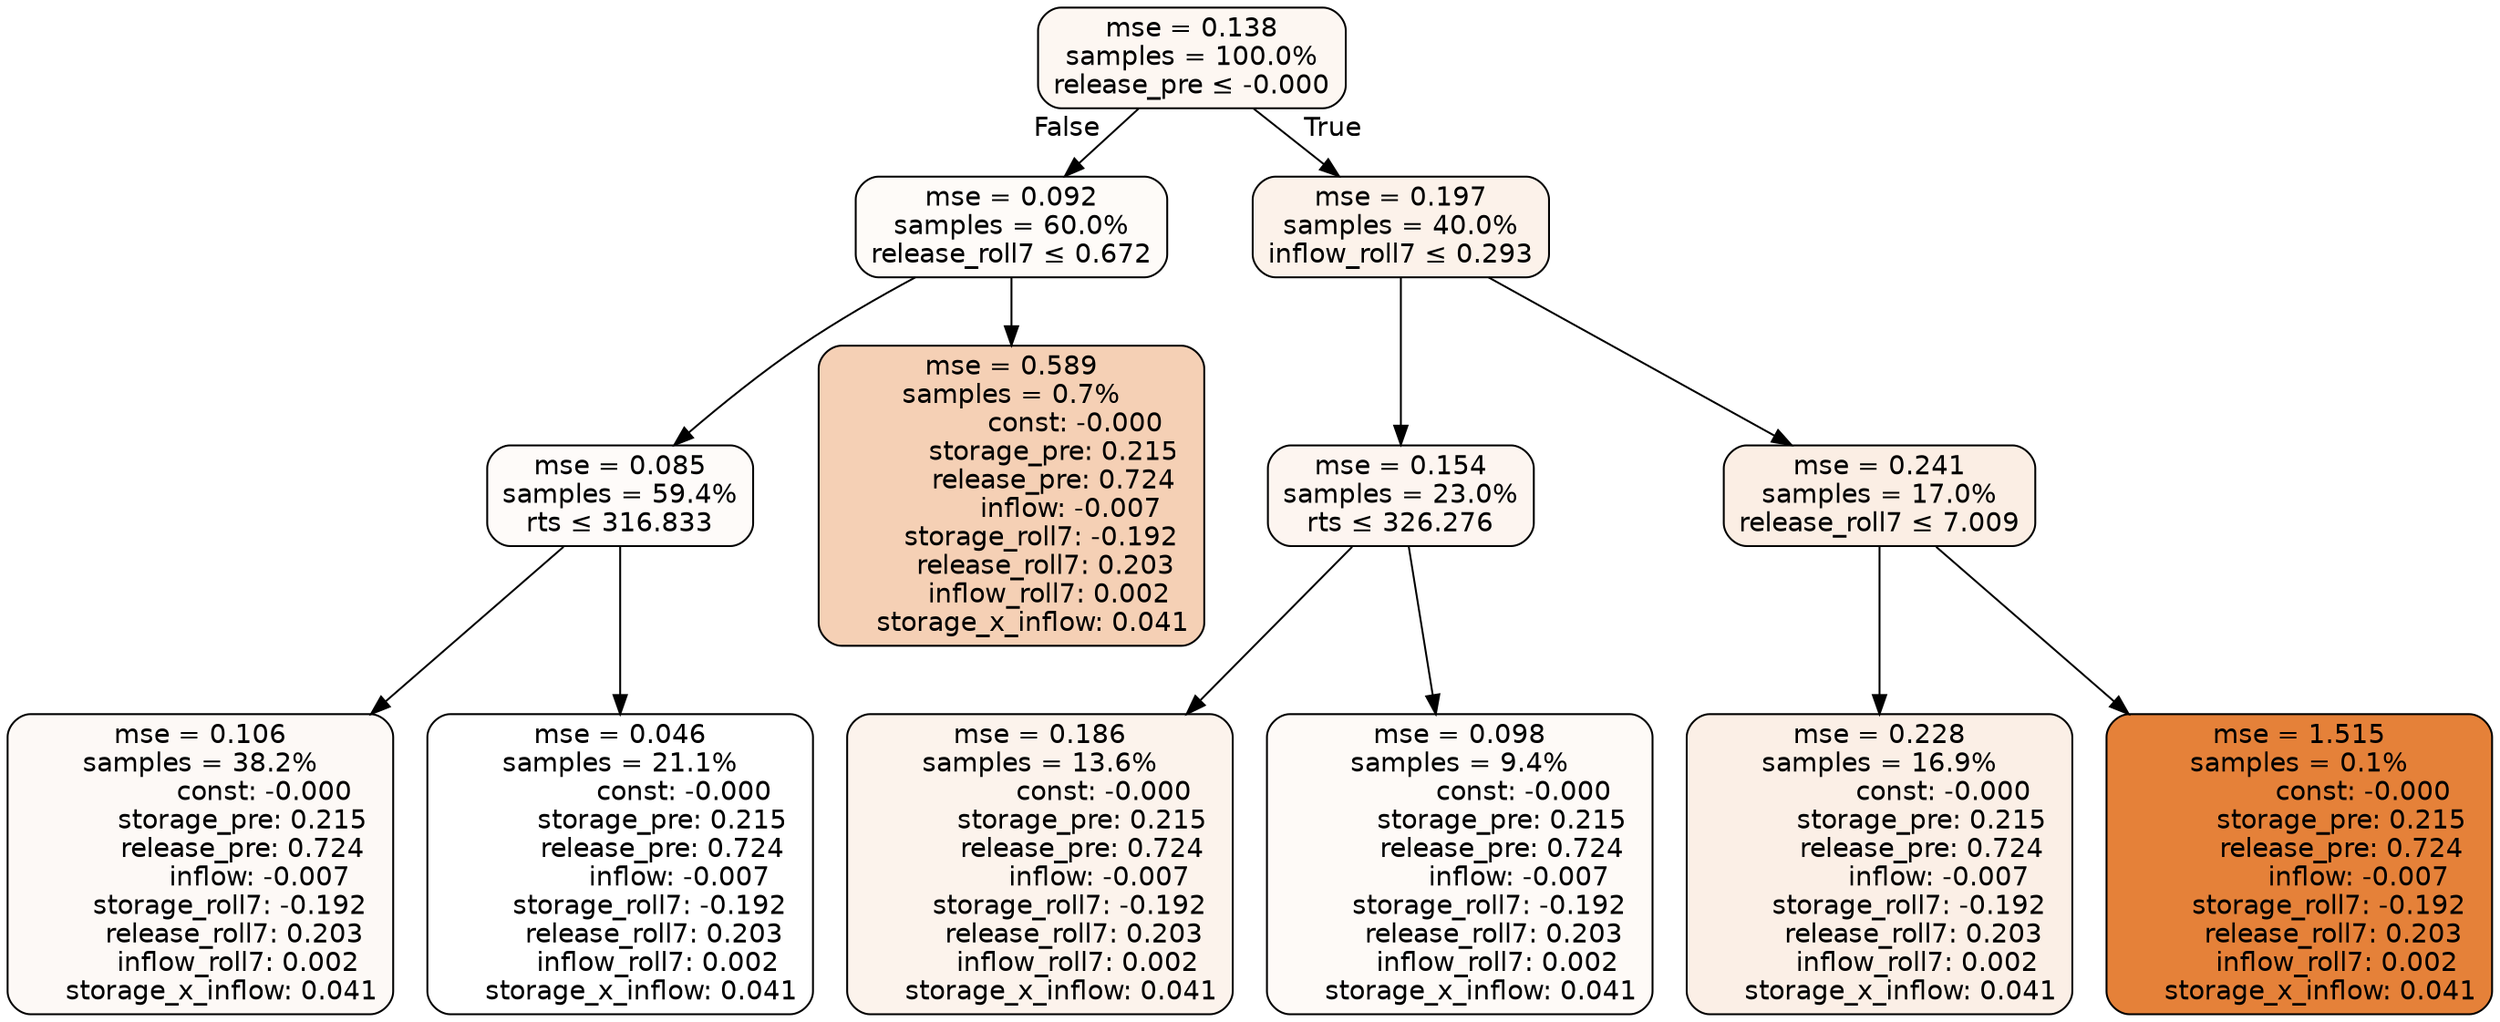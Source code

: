 digraph tree {
node [shape=rectangle, style="filled, rounded", color="black", fontname=helvetica] ;
edge [fontname=helvetica] ;
	"0" [label="mse = 0.138
samples = 100.0%
release_pre &le; -0.000", fillcolor="#fdf7f2"]
	"1" [label="mse = 0.092
samples = 60.0%
release_roll7 &le; 0.672", fillcolor="#fefbf8"]
	"2" [label="mse = 0.085
samples = 59.4%
rts &le; 316.833", fillcolor="#fefbf9"]
	"3" [label="mse = 0.106
samples = 38.2%
               const: -0.000
          storage_pre: 0.215
          release_pre: 0.724
              inflow: -0.007
       storage_roll7: -0.192
        release_roll7: 0.203
         inflow_roll7: 0.002
     storage_x_inflow: 0.041", fillcolor="#fdf9f6"]
	"4" [label="mse = 0.046
samples = 21.1%
               const: -0.000
          storage_pre: 0.215
          release_pre: 0.724
              inflow: -0.007
       storage_roll7: -0.192
        release_roll7: 0.203
         inflow_roll7: 0.002
     storage_x_inflow: 0.041", fillcolor="#ffffff"]
	"5" [label="mse = 0.589
samples = 0.7%
               const: -0.000
          storage_pre: 0.215
          release_pre: 0.724
              inflow: -0.007
       storage_roll7: -0.192
        release_roll7: 0.203
         inflow_roll7: 0.002
     storage_x_inflow: 0.041", fillcolor="#f5d0b5"]
	"6" [label="mse = 0.197
samples = 40.0%
inflow_roll7 &le; 0.293", fillcolor="#fcf2ea"]
	"7" [label="mse = 0.154
samples = 23.0%
rts &le; 326.276", fillcolor="#fdf5f0"]
	"8" [label="mse = 0.186
samples = 13.6%
               const: -0.000
          storage_pre: 0.215
          release_pre: 0.724
              inflow: -0.007
       storage_roll7: -0.192
        release_roll7: 0.203
         inflow_roll7: 0.002
     storage_x_inflow: 0.041", fillcolor="#fcf3ec"]
	"9" [label="mse = 0.098
samples = 9.4%
               const: -0.000
          storage_pre: 0.215
          release_pre: 0.724
              inflow: -0.007
       storage_roll7: -0.192
        release_roll7: 0.203
         inflow_roll7: 0.002
     storage_x_inflow: 0.041", fillcolor="#fefaf7"]
	"10" [label="mse = 0.241
samples = 17.0%
release_roll7 &le; 7.009", fillcolor="#fbeee4"]
	"11" [label="mse = 0.228
samples = 16.9%
               const: -0.000
          storage_pre: 0.215
          release_pre: 0.724
              inflow: -0.007
       storage_roll7: -0.192
        release_roll7: 0.203
         inflow_roll7: 0.002
     storage_x_inflow: 0.041", fillcolor="#fbefe6"]
	"12" [label="mse = 1.515
samples = 0.1%
               const: -0.000
          storage_pre: 0.215
          release_pre: 0.724
              inflow: -0.007
       storage_roll7: -0.192
        release_roll7: 0.203
         inflow_roll7: 0.002
     storage_x_inflow: 0.041", fillcolor="#e58139"]

	"0" -> "1" [labeldistance=2.5, labelangle=45, headlabel="False"]
	"1" -> "2"
	"2" -> "3"
	"2" -> "4"
	"1" -> "5"
	"0" -> "6" [labeldistance=2.5, labelangle=-45, headlabel="True"]
	"6" -> "7"
	"7" -> "8"
	"7" -> "9"
	"6" -> "10"
	"10" -> "11"
	"10" -> "12"
}